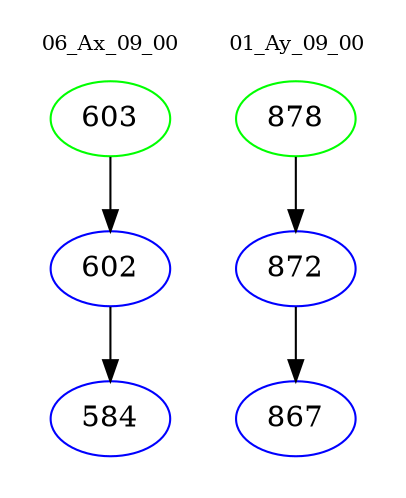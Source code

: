 digraph{
subgraph cluster_0 {
color = white
label = "06_Ax_09_00";
fontsize=10;
T0_603 [label="603", color="green"]
T0_603 -> T0_602 [color="black"]
T0_602 [label="602", color="blue"]
T0_602 -> T0_584 [color="black"]
T0_584 [label="584", color="blue"]
}
subgraph cluster_1 {
color = white
label = "01_Ay_09_00";
fontsize=10;
T1_878 [label="878", color="green"]
T1_878 -> T1_872 [color="black"]
T1_872 [label="872", color="blue"]
T1_872 -> T1_867 [color="black"]
T1_867 [label="867", color="blue"]
}
}
